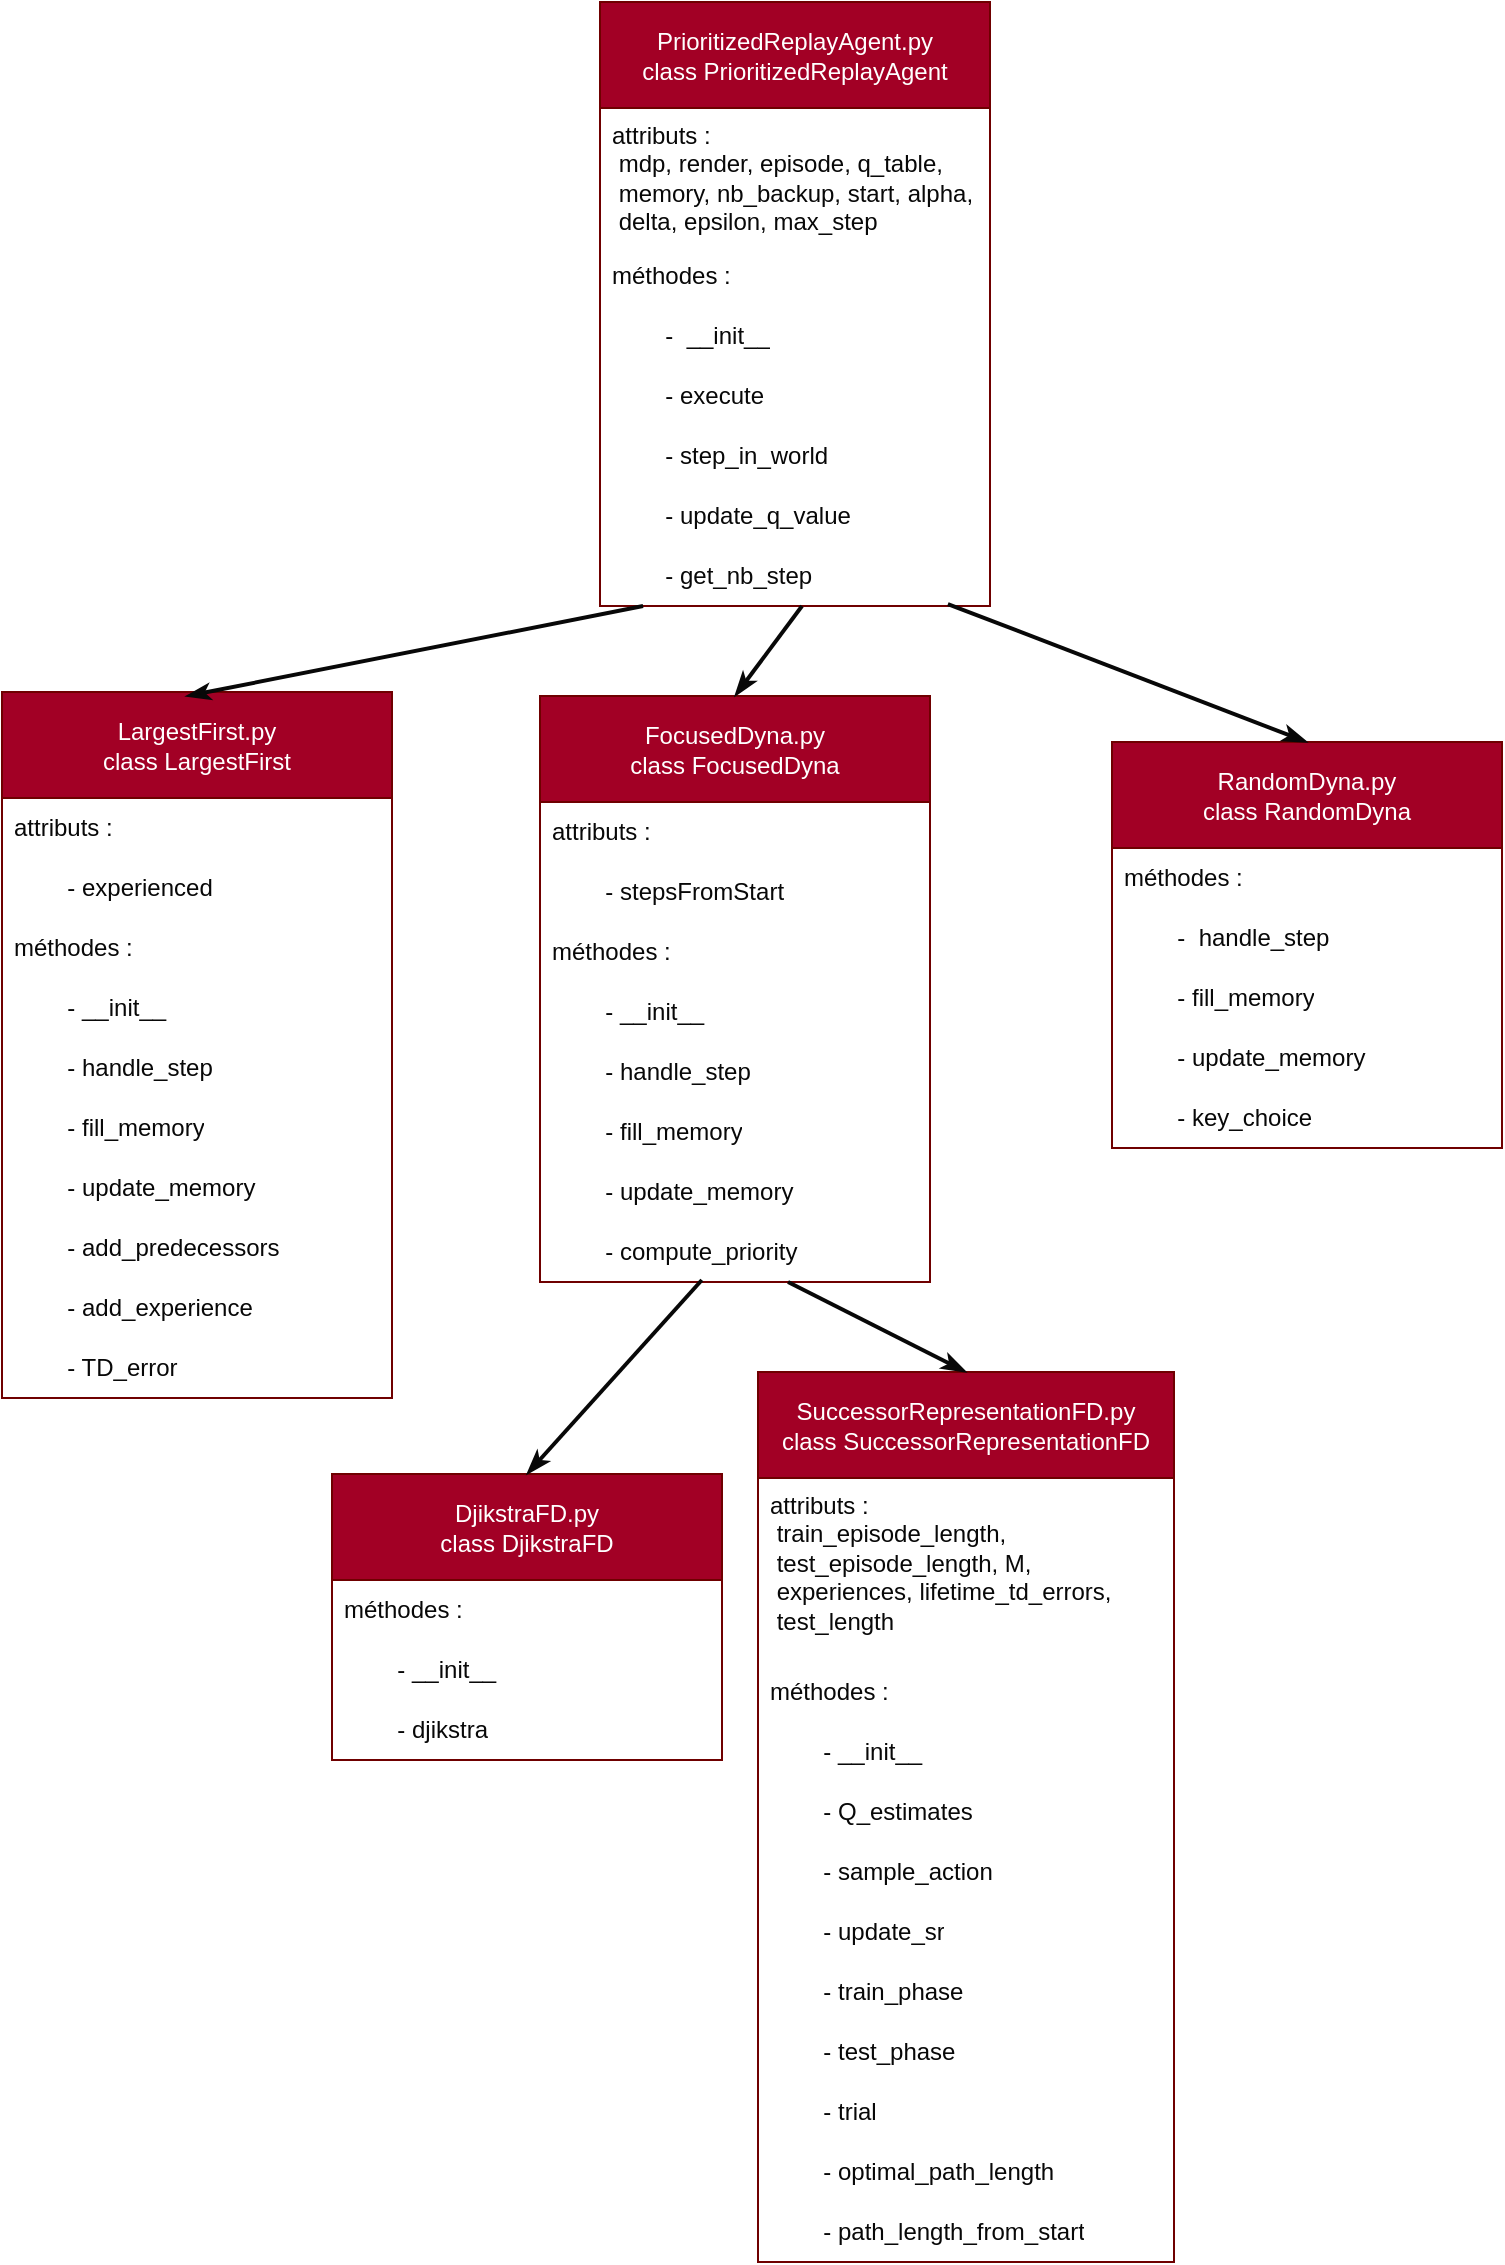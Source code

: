 <mxfile>
    <diagram id="KzLsvLs7h6JcaYx-dxt6" name="Page-1">
        <mxGraphModel dx="626" dy="893" grid="0" gridSize="10" guides="1" tooltips="1" connect="1" arrows="1" fold="1" page="1" pageScale="1" pageWidth="827" pageHeight="1169" background="#ffffff" math="0" shadow="0">
            <root>
                <mxCell id="0"/>
                <mxCell id="1" parent="0"/>
                <mxCell id="2" value="PrioritizedReplayAgent.py&lt;br&gt;class PrioritizedReplayAgent" style="swimlane;fontStyle=0;childLayout=stackLayout;horizontal=1;startSize=53;horizontalStack=0;resizeParent=1;resizeParentMax=0;resizeLast=0;collapsible=1;marginBottom=0;whiteSpace=wrap;html=1;fillColor=#a20025;fontColor=#ffffff;strokeColor=#6F0000;spacing=2;verticalAlign=middle;" parent="1" vertex="1">
                    <mxGeometry x="307" y="12" width="195" height="302" as="geometry"/>
                </mxCell>
                <mxCell id="32" value="&lt;font color=&quot;#080808&quot;&gt;&lt;span style=&quot;background-color: rgb(255, 255, 255);&quot;&gt;attributs :&lt;br&gt;&amp;nbsp;mdp,&amp;nbsp;render, episode,&amp;nbsp;q_table,&lt;br&gt;&amp;nbsp;memory, nb_backup, start, alpha,&amp;nbsp; &amp;nbsp;delta, epsilon, max_step&lt;br&gt;&lt;br&gt;&lt;br&gt;&lt;/span&gt;&lt;/font&gt;" style="text;strokeColor=none;fillColor=none;align=left;verticalAlign=top;spacingLeft=4;spacingRight=4;overflow=hidden;points=[[0,0.5],[1,0.5]];portConstraint=eastwest;rotatable=0;whiteSpace=wrap;html=1;" vertex="1" parent="2">
                    <mxGeometry y="53" width="195" height="69" as="geometry"/>
                </mxCell>
                <mxCell id="38" value="&lt;font color=&quot;#080808&quot;&gt;&lt;span style=&quot;background-color: rgb(255, 255, 255);&quot;&gt;méthodes :&lt;/span&gt;&lt;/font&gt;" style="text;strokeColor=none;fillColor=none;align=left;verticalAlign=middle;spacingLeft=4;spacingRight=4;overflow=hidden;points=[[0,0.5],[1,0.5]];portConstraint=eastwest;rotatable=0;whiteSpace=wrap;html=1;" vertex="1" parent="2">
                    <mxGeometry y="122" width="195" height="30" as="geometry"/>
                </mxCell>
                <mxCell id="45" value="&lt;span style=&quot;color: rgb(8, 8, 8); background-color: rgb(255, 255, 255);&quot;&gt;&lt;span style=&quot;white-space: pre;&quot;&gt;&#9;&lt;/span&gt;-&amp;nbsp; __init__&lt;/span&gt;" style="text;strokeColor=none;fillColor=none;align=left;verticalAlign=middle;spacingLeft=4;spacingRight=4;overflow=hidden;points=[[0,0.5],[1,0.5]];portConstraint=eastwest;rotatable=0;whiteSpace=wrap;html=1;" vertex="1" parent="2">
                    <mxGeometry y="152" width="195" height="30" as="geometry"/>
                </mxCell>
                <mxCell id="39" value="&lt;span style=&quot;border-color: rgb(0, 0, 0); color: rgb(8, 8, 8); font-family: Helvetica; font-size: 12px; font-style: normal; font-variant-ligatures: normal; font-variant-caps: normal; font-weight: 400; letter-spacing: normal; orphans: 2; text-align: left; text-indent: 0px; text-transform: none; widows: 2; word-spacing: 0px; -webkit-text-stroke-width: 0px; text-decoration-thickness: initial; text-decoration-style: initial; text-decoration-color: initial;&quot;&gt;&#9;&lt;/span&gt;&lt;span style=&quot;color: rgb(8, 8, 8); font-family: Helvetica; font-size: 12px; font-style: normal; font-variant-ligatures: normal; font-variant-caps: normal; font-weight: 400; letter-spacing: normal; orphans: 2; text-align: left; text-indent: 0px; text-transform: none; widows: 2; word-spacing: 0px; -webkit-text-stroke-width: 0px; background-color: rgb(255, 255, 255); text-decoration-thickness: initial; text-decoration-style: initial; text-decoration-color: initial; float: none; display: inline !important;&quot;&gt;&lt;span style=&quot;white-space: pre;&quot;&gt;&#9;&lt;/span&gt;- execute&lt;/span&gt;" style="text;strokeColor=none;fillColor=none;align=left;verticalAlign=middle;spacingLeft=4;spacingRight=4;overflow=hidden;points=[[0,0.5],[1,0.5]];portConstraint=eastwest;rotatable=0;whiteSpace=wrap;html=1;" vertex="1" parent="2">
                    <mxGeometry y="182" width="195" height="30" as="geometry"/>
                </mxCell>
                <mxCell id="40" value="&lt;span style=&quot;color: rgb(8, 8, 8);&quot;&gt;&#9;&lt;/span&gt;&lt;span style=&quot;color: rgb(8, 8, 8); background-color: rgb(255, 255, 255);&quot;&gt;&lt;span style=&quot;white-space: pre;&quot;&gt;&#9;&lt;/span&gt;- step_in_world&lt;/span&gt;" style="text;strokeColor=none;fillColor=none;align=left;verticalAlign=middle;spacingLeft=4;spacingRight=4;overflow=hidden;points=[[0,0.5],[1,0.5]];portConstraint=eastwest;rotatable=0;whiteSpace=wrap;html=1;" vertex="1" parent="2">
                    <mxGeometry y="212" width="195" height="30" as="geometry"/>
                </mxCell>
                <mxCell id="41" value="&lt;span style=&quot;border-color: rgb(0, 0, 0); color: rgb(8, 8, 8); font-family: Helvetica; font-size: 12px; font-style: normal; font-variant-ligatures: normal; font-variant-caps: normal; font-weight: 400; letter-spacing: normal; orphans: 2; text-align: left; text-indent: 0px; text-transform: none; widows: 2; word-spacing: 0px; -webkit-text-stroke-width: 0px; text-decoration-thickness: initial; text-decoration-style: initial; text-decoration-color: initial;&quot;&gt;&#9;&lt;/span&gt;&lt;span style=&quot;color: rgb(8, 8, 8); font-family: Helvetica; font-size: 12px; font-style: normal; font-variant-ligatures: normal; font-variant-caps: normal; font-weight: 400; letter-spacing: normal; orphans: 2; text-align: left; text-indent: 0px; text-transform: none; widows: 2; word-spacing: 0px; -webkit-text-stroke-width: 0px; background-color: rgb(255, 255, 255); text-decoration-thickness: initial; text-decoration-style: initial; text-decoration-color: initial; float: none; display: inline !important;&quot;&gt;&lt;span style=&quot;white-space: pre;&quot;&gt;&#9;&lt;/span&gt;- update_q_value&lt;/span&gt;" style="text;strokeColor=none;fillColor=none;align=left;verticalAlign=middle;spacingLeft=4;spacingRight=4;overflow=hidden;points=[[0,0.5],[1,0.5]];portConstraint=eastwest;rotatable=0;whiteSpace=wrap;html=1;" vertex="1" parent="2">
                    <mxGeometry y="242" width="195" height="30" as="geometry"/>
                </mxCell>
                <mxCell id="42" value="&lt;span style=&quot;color: rgb(8, 8, 8);&quot;&gt;&#9;&lt;/span&gt;&lt;span style=&quot;color: rgb(8, 8, 8); background-color: rgb(255, 255, 255);&quot;&gt;&lt;span style=&quot;white-space: pre;&quot;&gt;&#9;&lt;/span&gt;-&amp;nbsp;get_nb_step&lt;/span&gt;" style="text;strokeColor=none;fillColor=none;align=left;verticalAlign=middle;spacingLeft=4;spacingRight=4;overflow=hidden;points=[[0,0.5],[1,0.5]];portConstraint=eastwest;rotatable=0;whiteSpace=wrap;html=1;" vertex="1" parent="2">
                    <mxGeometry y="272" width="195" height="30" as="geometry"/>
                </mxCell>
                <mxCell id="14" value="LargestFirst.py&lt;br&gt;class LargestFirst" style="swimlane;fontStyle=0;childLayout=stackLayout;horizontal=1;startSize=53;horizontalStack=0;resizeParent=1;resizeParentMax=0;resizeLast=0;collapsible=1;marginBottom=0;whiteSpace=wrap;html=1;fillColor=#a20025;fontColor=#ffffff;strokeColor=#6F0000;" vertex="1" parent="1">
                    <mxGeometry x="8" y="357" width="195" height="353" as="geometry"/>
                </mxCell>
                <mxCell id="23" value="&lt;font color=&quot;#080808&quot;&gt;&lt;span style=&quot;background-color: rgb(255, 255, 255);&quot;&gt;attributs :&lt;/span&gt;&lt;/font&gt;" style="text;strokeColor=none;fillColor=none;align=left;verticalAlign=middle;spacingLeft=4;spacingRight=4;overflow=hidden;points=[[0,0.5],[1,0.5]];portConstraint=eastwest;rotatable=0;whiteSpace=wrap;html=1;" vertex="1" parent="14">
                    <mxGeometry y="53" width="195" height="30" as="geometry"/>
                </mxCell>
                <mxCell id="22" value="&lt;span style=&quot;color: rgb(8, 8, 8); background-color: rgb(255, 255, 255);&quot;&gt;&lt;span style=&quot;white-space: pre;&quot;&gt;&#9;&lt;/span&gt;- experienced&lt;/span&gt;" style="text;strokeColor=none;fillColor=none;align=left;verticalAlign=middle;spacingLeft=4;spacingRight=4;overflow=hidden;points=[[0,0.5],[1,0.5]];portConstraint=eastwest;rotatable=0;whiteSpace=wrap;html=1;" vertex="1" parent="14">
                    <mxGeometry y="83" width="195" height="30" as="geometry"/>
                </mxCell>
                <mxCell id="24" value="&lt;font color=&quot;#080808&quot;&gt;&lt;span style=&quot;background-color: rgb(255, 255, 255);&quot;&gt;méthodes :&lt;/span&gt;&lt;/font&gt;" style="text;strokeColor=none;fillColor=none;align=left;verticalAlign=middle;spacingLeft=4;spacingRight=4;overflow=hidden;points=[[0,0.5],[1,0.5]];portConstraint=eastwest;rotatable=0;whiteSpace=wrap;html=1;" vertex="1" parent="14">
                    <mxGeometry y="113" width="195" height="30" as="geometry"/>
                </mxCell>
                <mxCell id="15" value="&lt;font color=&quot;#080808&quot;&gt;&lt;span style=&quot;background-color: rgb(255, 255, 255);&quot;&gt;&lt;span style=&quot;white-space: pre;&quot;&gt;&#9;&lt;/span&gt;- __init__&lt;span style=&quot;white-space: pre;&quot;&gt;&#9;&lt;/span&gt;&lt;/span&gt;&lt;/font&gt;" style="text;strokeColor=none;fillColor=none;align=left;verticalAlign=middle;spacingLeft=4;spacingRight=4;overflow=hidden;points=[[0,0.5],[1,0.5]];portConstraint=eastwest;rotatable=0;whiteSpace=wrap;html=1;" vertex="1" parent="14">
                    <mxGeometry y="143" width="195" height="30" as="geometry"/>
                </mxCell>
                <mxCell id="16" value="&lt;span style=&quot;color: rgb(8, 8, 8); background-color: rgb(255, 255, 255);&quot;&gt;&lt;span style=&quot;white-space: pre;&quot;&gt;&#9;&lt;/span&gt;- handle_step&lt;/span&gt;" style="text;strokeColor=none;fillColor=none;align=left;verticalAlign=middle;spacingLeft=4;spacingRight=4;overflow=hidden;points=[[0,0.5],[1,0.5]];portConstraint=eastwest;rotatable=0;whiteSpace=wrap;html=1;" vertex="1" parent="14">
                    <mxGeometry y="173" width="195" height="30" as="geometry"/>
                </mxCell>
                <mxCell id="17" value="&lt;font style=&quot;background-color: rgb(255, 255, 255);&quot; color=&quot;#080808&quot;&gt;&lt;span style=&quot;white-space: pre;&quot;&gt;&#9;&lt;/span&gt;- fill_memory&lt;/font&gt;" style="text;strokeColor=none;fillColor=none;align=left;verticalAlign=middle;spacingLeft=4;spacingRight=4;overflow=hidden;points=[[0,0.5],[1,0.5]];portConstraint=eastwest;rotatable=0;whiteSpace=wrap;html=1;" vertex="1" parent="14">
                    <mxGeometry y="203" width="195" height="30" as="geometry"/>
                </mxCell>
                <mxCell id="18" value="&lt;span style=&quot;color: rgb(8, 8, 8); background-color: rgb(255, 255, 255);&quot;&gt;&lt;span style=&quot;white-space: pre;&quot;&gt;&#9;&lt;/span&gt;- update_memory&lt;/span&gt;" style="text;strokeColor=none;fillColor=none;align=left;verticalAlign=middle;spacingLeft=4;spacingRight=4;overflow=hidden;points=[[0,0.5],[1,0.5]];portConstraint=eastwest;rotatable=0;whiteSpace=wrap;html=1;" vertex="1" parent="14">
                    <mxGeometry y="233" width="195" height="30" as="geometry"/>
                </mxCell>
                <mxCell id="19" value="&lt;span style=&quot;color: rgb(8, 8, 8); background-color: rgb(255, 255, 255);&quot;&gt;&lt;span style=&quot;white-space: pre;&quot;&gt;&#9;&lt;/span&gt;- add_predecessors&lt;/span&gt;" style="text;strokeColor=none;fillColor=none;align=left;verticalAlign=middle;spacingLeft=4;spacingRight=4;overflow=hidden;points=[[0,0.5],[1,0.5]];portConstraint=eastwest;rotatable=0;whiteSpace=wrap;html=1;" vertex="1" parent="14">
                    <mxGeometry y="263" width="195" height="30" as="geometry"/>
                </mxCell>
                <mxCell id="20" value="&lt;span style=&quot;color: rgb(8, 8, 8); background-color: rgb(255, 255, 255);&quot;&gt;&lt;span style=&quot;white-space: pre;&quot;&gt;&#9;&lt;/span&gt;- add_experience&lt;/span&gt;" style="text;strokeColor=none;fillColor=none;align=left;verticalAlign=middle;spacingLeft=4;spacingRight=4;overflow=hidden;points=[[0,0.5],[1,0.5]];portConstraint=eastwest;rotatable=0;whiteSpace=wrap;html=1;" vertex="1" parent="14">
                    <mxGeometry y="293" width="195" height="30" as="geometry"/>
                </mxCell>
                <mxCell id="21" value="&lt;span style=&quot;color: rgb(8, 8, 8); background-color: rgb(255, 255, 255);&quot;&gt;&lt;span style=&quot;white-space: pre;&quot;&gt;&#9;&lt;/span&gt;- TD_error&lt;/span&gt;" style="text;strokeColor=none;fillColor=none;align=left;verticalAlign=middle;spacingLeft=4;spacingRight=4;overflow=hidden;points=[[0,0.5],[1,0.5]];portConstraint=eastwest;rotatable=0;whiteSpace=wrap;html=1;" vertex="1" parent="14">
                    <mxGeometry y="323" width="195" height="30" as="geometry"/>
                </mxCell>
                <mxCell id="46" value="" style="endArrow=classicThin;html=1;fontColor=#0000FF;entryX=0.472;entryY=0.006;entryDx=0;entryDy=0;entryPerimeter=0;strokeColor=#080808;endFill=1;strokeWidth=2;" edge="1" parent="1" source="42" target="14">
                    <mxGeometry width="50" height="50" relative="1" as="geometry">
                        <mxPoint x="308" y="378" as="sourcePoint"/>
                        <mxPoint x="358" y="328" as="targetPoint"/>
                    </mxGeometry>
                </mxCell>
                <mxCell id="47" value="FocusedDyna.py&lt;br&gt;class FocusedDyna" style="swimlane;fontStyle=0;childLayout=stackLayout;horizontal=1;startSize=53;horizontalStack=0;resizeParent=1;resizeParentMax=0;resizeLast=0;collapsible=1;marginBottom=0;whiteSpace=wrap;html=1;fillColor=#a20025;fontColor=#ffffff;strokeColor=#6F0000;" vertex="1" parent="1">
                    <mxGeometry x="277" y="359" width="195" height="293" as="geometry"/>
                </mxCell>
                <mxCell id="48" value="&lt;font color=&quot;#080808&quot;&gt;&lt;span style=&quot;background-color: rgb(255, 255, 255);&quot;&gt;attributs :&lt;/span&gt;&lt;/font&gt;" style="text;strokeColor=none;fillColor=none;align=left;verticalAlign=middle;spacingLeft=4;spacingRight=4;overflow=hidden;points=[[0,0.5],[1,0.5]];portConstraint=eastwest;rotatable=0;whiteSpace=wrap;html=1;" vertex="1" parent="47">
                    <mxGeometry y="53" width="195" height="30" as="geometry"/>
                </mxCell>
                <mxCell id="49" value="&lt;span style=&quot;color: rgb(8, 8, 8); background-color: rgb(255, 255, 255);&quot;&gt;&lt;span style=&quot;white-space: pre;&quot;&gt;&#9;&lt;/span&gt;- stepsFromStart&lt;/span&gt;" style="text;strokeColor=none;fillColor=none;align=left;verticalAlign=middle;spacingLeft=4;spacingRight=4;overflow=hidden;points=[[0,0.5],[1,0.5]];portConstraint=eastwest;rotatable=0;whiteSpace=wrap;html=1;" vertex="1" parent="47">
                    <mxGeometry y="83" width="195" height="30" as="geometry"/>
                </mxCell>
                <mxCell id="50" value="&lt;font color=&quot;#080808&quot;&gt;&lt;span style=&quot;background-color: rgb(255, 255, 255);&quot;&gt;méthodes :&lt;/span&gt;&lt;/font&gt;" style="text;strokeColor=none;fillColor=none;align=left;verticalAlign=middle;spacingLeft=4;spacingRight=4;overflow=hidden;points=[[0,0.5],[1,0.5]];portConstraint=eastwest;rotatable=0;whiteSpace=wrap;html=1;" vertex="1" parent="47">
                    <mxGeometry y="113" width="195" height="30" as="geometry"/>
                </mxCell>
                <mxCell id="51" value="&lt;font color=&quot;#080808&quot;&gt;&lt;span style=&quot;background-color: rgb(255, 255, 255);&quot;&gt;&lt;span style=&quot;white-space: pre;&quot;&gt;&#9;&lt;/span&gt;- __init__&lt;span style=&quot;white-space: pre;&quot;&gt;&#9;&lt;/span&gt;&lt;/span&gt;&lt;/font&gt;" style="text;strokeColor=none;fillColor=none;align=left;verticalAlign=middle;spacingLeft=4;spacingRight=4;overflow=hidden;points=[[0,0.5],[1,0.5]];portConstraint=eastwest;rotatable=0;whiteSpace=wrap;html=1;" vertex="1" parent="47">
                    <mxGeometry y="143" width="195" height="30" as="geometry"/>
                </mxCell>
                <mxCell id="52" value="&lt;span style=&quot;color: rgb(8, 8, 8); background-color: rgb(255, 255, 255);&quot;&gt;&lt;span style=&quot;white-space: pre;&quot;&gt;&#9;&lt;/span&gt;- handle_step&lt;/span&gt;" style="text;strokeColor=none;fillColor=none;align=left;verticalAlign=middle;spacingLeft=4;spacingRight=4;overflow=hidden;points=[[0,0.5],[1,0.5]];portConstraint=eastwest;rotatable=0;whiteSpace=wrap;html=1;" vertex="1" parent="47">
                    <mxGeometry y="173" width="195" height="30" as="geometry"/>
                </mxCell>
                <mxCell id="53" value="&lt;font style=&quot;background-color: rgb(255, 255, 255);&quot; color=&quot;#080808&quot;&gt;&lt;span style=&quot;white-space: pre;&quot;&gt;&#9;&lt;/span&gt;- fill_memory&lt;/font&gt;" style="text;strokeColor=none;fillColor=none;align=left;verticalAlign=middle;spacingLeft=4;spacingRight=4;overflow=hidden;points=[[0,0.5],[1,0.5]];portConstraint=eastwest;rotatable=0;whiteSpace=wrap;html=1;" vertex="1" parent="47">
                    <mxGeometry y="203" width="195" height="30" as="geometry"/>
                </mxCell>
                <mxCell id="54" value="&lt;span style=&quot;color: rgb(8, 8, 8); background-color: rgb(255, 255, 255);&quot;&gt;&lt;span style=&quot;white-space: pre;&quot;&gt;&#9;&lt;/span&gt;- update_memory&lt;/span&gt;" style="text;strokeColor=none;fillColor=none;align=left;verticalAlign=middle;spacingLeft=4;spacingRight=4;overflow=hidden;points=[[0,0.5],[1,0.5]];portConstraint=eastwest;rotatable=0;whiteSpace=wrap;html=1;" vertex="1" parent="47">
                    <mxGeometry y="233" width="195" height="30" as="geometry"/>
                </mxCell>
                <mxCell id="57" value="&lt;span style=&quot;color: rgb(8, 8, 8); background-color: rgb(255, 255, 255);&quot;&gt;&lt;span style=&quot;white-space: pre;&quot;&gt;&#9;&lt;/span&gt;- compute_priority&lt;/span&gt;" style="text;strokeColor=none;fillColor=none;align=left;verticalAlign=middle;spacingLeft=4;spacingRight=4;overflow=hidden;points=[[0,0.5],[1,0.5]];portConstraint=eastwest;rotatable=0;whiteSpace=wrap;html=1;" vertex="1" parent="47">
                    <mxGeometry y="263" width="195" height="30" as="geometry"/>
                </mxCell>
                <mxCell id="58" value="" style="endArrow=classicThin;html=1;fontColor=#0000FF;strokeColor=#080808;endFill=1;strokeWidth=2;exitX=0.518;exitY=1;exitDx=0;exitDy=0;exitPerimeter=0;entryX=0.5;entryY=0;entryDx=0;entryDy=0;" edge="1" parent="1" source="42" target="47">
                    <mxGeometry width="50" height="50" relative="1" as="geometry">
                        <mxPoint x="376.119" y="217" as="sourcePoint"/>
                        <mxPoint x="449" y="271" as="targetPoint"/>
                    </mxGeometry>
                </mxCell>
                <mxCell id="59" value="DjikstraFD.py&lt;br&gt;class DjikstraFD" style="swimlane;fontStyle=0;childLayout=stackLayout;horizontal=1;startSize=53;horizontalStack=0;resizeParent=1;resizeParentMax=0;resizeLast=0;collapsible=1;marginBottom=0;whiteSpace=wrap;html=1;fillColor=#a20025;fontColor=#ffffff;strokeColor=#6F0000;" vertex="1" parent="1">
                    <mxGeometry x="173" y="748" width="195" height="143" as="geometry"/>
                </mxCell>
                <mxCell id="62" value="&lt;font color=&quot;#080808&quot;&gt;&lt;span style=&quot;background-color: rgb(255, 255, 255);&quot;&gt;méthodes :&lt;/span&gt;&lt;/font&gt;" style="text;strokeColor=none;fillColor=none;align=left;verticalAlign=middle;spacingLeft=4;spacingRight=4;overflow=hidden;points=[[0,0.5],[1,0.5]];portConstraint=eastwest;rotatable=0;whiteSpace=wrap;html=1;" vertex="1" parent="59">
                    <mxGeometry y="53" width="195" height="30" as="geometry"/>
                </mxCell>
                <mxCell id="63" value="&lt;font color=&quot;#080808&quot;&gt;&lt;span style=&quot;background-color: rgb(255, 255, 255);&quot;&gt;&lt;span style=&quot;white-space: pre;&quot;&gt;&#9;&lt;/span&gt;- __init__&lt;span style=&quot;white-space: pre;&quot;&gt;&#9;&lt;/span&gt;&lt;/span&gt;&lt;/font&gt;" style="text;strokeColor=none;fillColor=none;align=left;verticalAlign=middle;spacingLeft=4;spacingRight=4;overflow=hidden;points=[[0,0.5],[1,0.5]];portConstraint=eastwest;rotatable=0;whiteSpace=wrap;html=1;" vertex="1" parent="59">
                    <mxGeometry y="83" width="195" height="30" as="geometry"/>
                </mxCell>
                <mxCell id="64" value="&lt;span style=&quot;color: rgb(8, 8, 8); background-color: rgb(255, 255, 255);&quot;&gt;&lt;span style=&quot;white-space: pre;&quot;&gt;&#9;&lt;/span&gt;- djikstra&lt;/span&gt;" style="text;strokeColor=none;fillColor=none;align=left;verticalAlign=middle;spacingLeft=4;spacingRight=4;overflow=hidden;points=[[0,0.5],[1,0.5]];portConstraint=eastwest;rotatable=0;whiteSpace=wrap;html=1;" vertex="1" parent="59">
                    <mxGeometry y="113" width="195" height="30" as="geometry"/>
                </mxCell>
                <mxCell id="68" value="" style="endArrow=classicThin;html=1;fontColor=#0000FF;strokeColor=#080808;endFill=1;strokeWidth=2;exitX=0.415;exitY=0.967;exitDx=0;exitDy=0;exitPerimeter=0;entryX=0.5;entryY=0;entryDx=0;entryDy=0;" edge="1" parent="1" source="57" target="59">
                    <mxGeometry width="50" height="50" relative="1" as="geometry">
                        <mxPoint x="362" y="557" as="sourcePoint"/>
                        <mxPoint x="512.49" y="649" as="targetPoint"/>
                    </mxGeometry>
                </mxCell>
                <mxCell id="69" value="SuccessorRepresentationFD.py&lt;br&gt;class SuccessorRepresentationFD" style="swimlane;fontStyle=0;childLayout=stackLayout;horizontal=1;startSize=53;horizontalStack=0;resizeParent=1;resizeParentMax=0;resizeLast=0;collapsible=1;marginBottom=0;whiteSpace=wrap;html=1;fillColor=#a20025;fontColor=#ffffff;strokeColor=#6F0000;" vertex="1" parent="1">
                    <mxGeometry x="386" y="697" width="208" height="445" as="geometry"/>
                </mxCell>
                <mxCell id="70" value="&lt;font color=&quot;#080808&quot;&gt;&lt;span style=&quot;background-color: rgb(255, 255, 255);&quot;&gt;attributs :&lt;br&gt;&amp;nbsp;train_episode_length,&amp;nbsp; &amp;nbsp; &amp;nbsp;test_episode_length, M,&amp;nbsp; &amp;nbsp;experiences, lifetime_td_errors,&amp;nbsp; &amp;nbsp;test_length&lt;br&gt;&lt;/span&gt;&lt;/font&gt;" style="text;strokeColor=none;fillColor=none;align=left;verticalAlign=top;spacingLeft=4;spacingRight=4;overflow=hidden;points=[[0,0.5],[1,0.5]];portConstraint=eastwest;rotatable=0;whiteSpace=wrap;html=1;" vertex="1" parent="69">
                    <mxGeometry y="53" width="208" height="92" as="geometry"/>
                </mxCell>
                <mxCell id="72" value="&lt;font color=&quot;#080808&quot;&gt;&lt;span style=&quot;background-color: rgb(255, 255, 255);&quot;&gt;méthodes :&lt;/span&gt;&lt;/font&gt;" style="text;strokeColor=none;fillColor=none;align=left;verticalAlign=middle;spacingLeft=4;spacingRight=4;overflow=hidden;points=[[0,0.5],[1,0.5]];portConstraint=eastwest;rotatable=0;whiteSpace=wrap;html=1;" vertex="1" parent="69">
                    <mxGeometry y="145" width="208" height="30" as="geometry"/>
                </mxCell>
                <mxCell id="73" value="&lt;font color=&quot;#080808&quot;&gt;&lt;span style=&quot;background-color: rgb(255, 255, 255);&quot;&gt;&lt;span style=&quot;white-space: pre;&quot;&gt;&#9;&lt;/span&gt;- __init__&lt;span style=&quot;white-space: pre;&quot;&gt;&#9;&lt;/span&gt;&lt;/span&gt;&lt;/font&gt;" style="text;strokeColor=none;fillColor=none;align=left;verticalAlign=middle;spacingLeft=4;spacingRight=4;overflow=hidden;points=[[0,0.5],[1,0.5]];portConstraint=eastwest;rotatable=0;whiteSpace=wrap;html=1;" vertex="1" parent="69">
                    <mxGeometry y="175" width="208" height="30" as="geometry"/>
                </mxCell>
                <mxCell id="74" value="&lt;span style=&quot;color: rgb(8, 8, 8); background-color: rgb(255, 255, 255);&quot;&gt;&lt;span style=&quot;white-space: pre;&quot;&gt;&#9;&lt;/span&gt;- Q_estimates&lt;/span&gt;" style="text;strokeColor=none;fillColor=none;align=left;verticalAlign=middle;spacingLeft=4;spacingRight=4;overflow=hidden;points=[[0,0.5],[1,0.5]];portConstraint=eastwest;rotatable=0;whiteSpace=wrap;html=1;" vertex="1" parent="69">
                    <mxGeometry y="205" width="208" height="30" as="geometry"/>
                </mxCell>
                <mxCell id="75" value="&lt;font style=&quot;background-color: rgb(255, 255, 255);&quot; color=&quot;#080808&quot;&gt;&lt;span style=&quot;white-space: pre;&quot;&gt;&#9;&lt;/span&gt;- sample_action&lt;/font&gt;" style="text;strokeColor=none;fillColor=none;align=left;verticalAlign=middle;spacingLeft=4;spacingRight=4;overflow=hidden;points=[[0,0.5],[1,0.5]];portConstraint=eastwest;rotatable=0;whiteSpace=wrap;html=1;" vertex="1" parent="69">
                    <mxGeometry y="235" width="208" height="30" as="geometry"/>
                </mxCell>
                <mxCell id="76" value="&lt;span style=&quot;color: rgb(8, 8, 8); background-color: rgb(255, 255, 255);&quot;&gt;&lt;span style=&quot;white-space: pre;&quot;&gt;&#9;&lt;/span&gt;- update_sr&lt;/span&gt;" style="text;strokeColor=none;fillColor=none;align=left;verticalAlign=middle;spacingLeft=4;spacingRight=4;overflow=hidden;points=[[0,0.5],[1,0.5]];portConstraint=eastwest;rotatable=0;whiteSpace=wrap;html=1;" vertex="1" parent="69">
                    <mxGeometry y="265" width="208" height="30" as="geometry"/>
                </mxCell>
                <mxCell id="77" value="&lt;span style=&quot;color: rgb(8, 8, 8); background-color: rgb(255, 255, 255);&quot;&gt;&lt;span style=&quot;white-space: pre;&quot;&gt;&#9;&lt;/span&gt;- train_phase&lt;/span&gt;" style="text;strokeColor=none;fillColor=none;align=left;verticalAlign=middle;spacingLeft=4;spacingRight=4;overflow=hidden;points=[[0,0.5],[1,0.5]];portConstraint=eastwest;rotatable=0;whiteSpace=wrap;html=1;" vertex="1" parent="69">
                    <mxGeometry y="295" width="208" height="30" as="geometry"/>
                </mxCell>
                <mxCell id="79" value="&lt;span style=&quot;color: rgb(8, 8, 8);&quot;&gt;&#9;&lt;/span&gt;&lt;span style=&quot;color: rgb(8, 8, 8); background-color: rgb(255, 255, 255);&quot;&gt;&lt;span style=&quot;white-space: pre;&quot;&gt;&#9;&lt;/span&gt;- test_phase&lt;/span&gt;" style="text;strokeColor=none;fillColor=none;align=left;verticalAlign=middle;spacingLeft=4;spacingRight=4;overflow=hidden;points=[[0,0.5],[1,0.5]];portConstraint=eastwest;rotatable=0;whiteSpace=wrap;html=1;" vertex="1" parent="69">
                    <mxGeometry y="325" width="208" height="30" as="geometry"/>
                </mxCell>
                <mxCell id="80" value="&lt;span style=&quot;border-color: rgb(0, 0, 0); color: rgb(8, 8, 8); font-family: Helvetica; font-size: 12px; font-style: normal; font-variant-ligatures: normal; font-variant-caps: normal; font-weight: 400; letter-spacing: normal; orphans: 2; text-align: left; text-indent: 0px; text-transform: none; widows: 2; word-spacing: 0px; -webkit-text-stroke-width: 0px; text-decoration-thickness: initial; text-decoration-style: initial; text-decoration-color: initial;&quot;&gt;&#9;&lt;/span&gt;&lt;span style=&quot;color: rgb(8, 8, 8); font-family: Helvetica; font-size: 12px; font-style: normal; font-variant-ligatures: normal; font-variant-caps: normal; font-weight: 400; letter-spacing: normal; orphans: 2; text-align: left; text-indent: 0px; text-transform: none; widows: 2; word-spacing: 0px; -webkit-text-stroke-width: 0px; background-color: rgb(255, 255, 255); text-decoration-thickness: initial; text-decoration-style: initial; text-decoration-color: initial; float: none; display: inline !important;&quot;&gt;&lt;span style=&quot;white-space: pre;&quot;&gt;&#9;&lt;/span&gt;- trial&lt;/span&gt;" style="text;strokeColor=none;fillColor=none;align=left;verticalAlign=middle;spacingLeft=4;spacingRight=4;overflow=hidden;points=[[0,0.5],[1,0.5]];portConstraint=eastwest;rotatable=0;whiteSpace=wrap;html=1;" vertex="1" parent="69">
                    <mxGeometry y="355" width="208" height="30" as="geometry"/>
                </mxCell>
                <mxCell id="81" value="&lt;span style=&quot;border-color: rgb(0, 0, 0); color: rgb(8, 8, 8); font-family: Helvetica; font-size: 12px; font-style: normal; font-variant-ligatures: normal; font-variant-caps: normal; font-weight: 400; letter-spacing: normal; orphans: 2; text-align: left; text-indent: 0px; text-transform: none; widows: 2; word-spacing: 0px; -webkit-text-stroke-width: 0px; text-decoration-thickness: initial; text-decoration-style: initial; text-decoration-color: initial;&quot;&gt;&#9;&lt;/span&gt;&lt;span style=&quot;color: rgb(8, 8, 8); font-family: Helvetica; font-size: 12px; font-style: normal; font-variant-ligatures: normal; font-variant-caps: normal; font-weight: 400; letter-spacing: normal; orphans: 2; text-align: left; text-indent: 0px; text-transform: none; widows: 2; word-spacing: 0px; -webkit-text-stroke-width: 0px; background-color: rgb(255, 255, 255); text-decoration-thickness: initial; text-decoration-style: initial; text-decoration-color: initial; float: none; display: inline !important;&quot;&gt;&lt;span style=&quot;white-space: pre;&quot;&gt;&#9;&lt;/span&gt;- optimal_path_length&lt;/span&gt;" style="text;strokeColor=none;fillColor=none;align=left;verticalAlign=middle;spacingLeft=4;spacingRight=4;overflow=hidden;points=[[0,0.5],[1,0.5]];portConstraint=eastwest;rotatable=0;whiteSpace=wrap;html=1;" vertex="1" parent="69">
                    <mxGeometry y="385" width="208" height="30" as="geometry"/>
                </mxCell>
                <mxCell id="83" value="&lt;span style=&quot;border-color: rgb(0, 0, 0); color: rgb(8, 8, 8); font-family: Helvetica; font-size: 12px; font-style: normal; font-variant-ligatures: normal; font-variant-caps: normal; font-weight: 400; letter-spacing: normal; orphans: 2; text-align: left; text-indent: 0px; text-transform: none; widows: 2; word-spacing: 0px; -webkit-text-stroke-width: 0px; text-decoration-thickness: initial; text-decoration-style: initial; text-decoration-color: initial;&quot;&gt;&#9;&lt;/span&gt;&lt;span style=&quot;color: rgb(8, 8, 8); font-family: Helvetica; font-size: 12px; font-style: normal; font-variant-ligatures: normal; font-variant-caps: normal; font-weight: 400; letter-spacing: normal; orphans: 2; text-align: left; text-indent: 0px; text-transform: none; widows: 2; word-spacing: 0px; -webkit-text-stroke-width: 0px; background-color: rgb(255, 255, 255); text-decoration-thickness: initial; text-decoration-style: initial; text-decoration-color: initial; float: none; display: inline !important;&quot;&gt;&lt;span style=&quot;white-space: pre;&quot;&gt;&#9;&lt;/span&gt;- path_length_from_start&lt;/span&gt;" style="text;strokeColor=none;fillColor=none;align=left;verticalAlign=middle;spacingLeft=4;spacingRight=4;overflow=hidden;points=[[0,0.5],[1,0.5]];portConstraint=eastwest;rotatable=0;whiteSpace=wrap;html=1;" vertex="1" parent="69">
                    <mxGeometry y="415" width="208" height="30" as="geometry"/>
                </mxCell>
                <mxCell id="78" value="" style="endArrow=classicThin;html=1;fontColor=#0000FF;strokeColor=#080808;endFill=1;strokeWidth=2;exitX=0.636;exitY=1;exitDx=0;exitDy=0;exitPerimeter=0;entryX=0.5;entryY=0;entryDx=0;entryDy=0;" edge="1" parent="1" source="57" target="69">
                    <mxGeometry width="50" height="50" relative="1" as="geometry">
                        <mxPoint x="541.925" y="601.01" as="sourcePoint"/>
                        <mxPoint x="618" y="663" as="targetPoint"/>
                    </mxGeometry>
                </mxCell>
                <mxCell id="84" value="RandomDyna.py&lt;br&gt;class RandomDyna" style="swimlane;fontStyle=0;childLayout=stackLayout;horizontal=1;startSize=53;horizontalStack=0;resizeParent=1;resizeParentMax=0;resizeLast=0;collapsible=1;marginBottom=0;whiteSpace=wrap;html=1;fillColor=#a20025;fontColor=#ffffff;strokeColor=#6F0000;spacing=2;verticalAlign=middle;" vertex="1" parent="1">
                    <mxGeometry x="563" y="382" width="195" height="203" as="geometry"/>
                </mxCell>
                <mxCell id="86" value="&lt;font color=&quot;#080808&quot;&gt;&lt;span style=&quot;background-color: rgb(255, 255, 255);&quot;&gt;méthodes :&lt;/span&gt;&lt;/font&gt;" style="text;strokeColor=none;fillColor=none;align=left;verticalAlign=middle;spacingLeft=4;spacingRight=4;overflow=hidden;points=[[0,0.5],[1,0.5]];portConstraint=eastwest;rotatable=0;whiteSpace=wrap;html=1;" vertex="1" parent="84">
                    <mxGeometry y="53" width="195" height="30" as="geometry"/>
                </mxCell>
                <mxCell id="87" value="&lt;span style=&quot;color: rgb(8, 8, 8); background-color: rgb(255, 255, 255);&quot;&gt;&lt;span style=&quot;white-space: pre;&quot;&gt;&#9;&lt;/span&gt;-&amp;nbsp; handle_step&lt;/span&gt;" style="text;strokeColor=none;fillColor=none;align=left;verticalAlign=middle;spacingLeft=4;spacingRight=4;overflow=hidden;points=[[0,0.5],[1,0.5]];portConstraint=eastwest;rotatable=0;whiteSpace=wrap;html=1;" vertex="1" parent="84">
                    <mxGeometry y="83" width="195" height="30" as="geometry"/>
                </mxCell>
                <mxCell id="88" value="&lt;span style=&quot;border-color: rgb(0, 0, 0); color: rgb(8, 8, 8); font-family: Helvetica; font-size: 12px; font-style: normal; font-variant-ligatures: normal; font-variant-caps: normal; font-weight: 400; letter-spacing: normal; orphans: 2; text-align: left; text-indent: 0px; text-transform: none; widows: 2; word-spacing: 0px; -webkit-text-stroke-width: 0px; text-decoration-thickness: initial; text-decoration-style: initial; text-decoration-color: initial;&quot;&gt;&#9;&lt;/span&gt;&lt;span style=&quot;color: rgb(8, 8, 8); font-family: Helvetica; font-size: 12px; font-style: normal; font-variant-ligatures: normal; font-variant-caps: normal; font-weight: 400; letter-spacing: normal; orphans: 2; text-align: left; text-indent: 0px; text-transform: none; widows: 2; word-spacing: 0px; -webkit-text-stroke-width: 0px; background-color: rgb(255, 255, 255); text-decoration-thickness: initial; text-decoration-style: initial; text-decoration-color: initial; float: none; display: inline !important;&quot;&gt;&lt;span style=&quot;white-space: pre;&quot;&gt;&#9;&lt;/span&gt;- fill_memory&lt;/span&gt;" style="text;strokeColor=none;fillColor=none;align=left;verticalAlign=middle;spacingLeft=4;spacingRight=4;overflow=hidden;points=[[0,0.5],[1,0.5]];portConstraint=eastwest;rotatable=0;whiteSpace=wrap;html=1;" vertex="1" parent="84">
                    <mxGeometry y="113" width="195" height="30" as="geometry"/>
                </mxCell>
                <mxCell id="89" value="&lt;span style=&quot;color: rgb(8, 8, 8);&quot;&gt;&#9;&lt;/span&gt;&lt;span style=&quot;color: rgb(8, 8, 8); background-color: rgb(255, 255, 255);&quot;&gt;&lt;span style=&quot;white-space: pre;&quot;&gt;&#9;&lt;/span&gt;- update_memory&lt;/span&gt;" style="text;strokeColor=none;fillColor=none;align=left;verticalAlign=middle;spacingLeft=4;spacingRight=4;overflow=hidden;points=[[0,0.5],[1,0.5]];portConstraint=eastwest;rotatable=0;whiteSpace=wrap;html=1;" vertex="1" parent="84">
                    <mxGeometry y="143" width="195" height="30" as="geometry"/>
                </mxCell>
                <mxCell id="90" value="&lt;span style=&quot;border-color: rgb(0, 0, 0); color: rgb(8, 8, 8); font-family: Helvetica; font-size: 12px; font-style: normal; font-variant-ligatures: normal; font-variant-caps: normal; font-weight: 400; letter-spacing: normal; orphans: 2; text-align: left; text-indent: 0px; text-transform: none; widows: 2; word-spacing: 0px; -webkit-text-stroke-width: 0px; text-decoration-thickness: initial; text-decoration-style: initial; text-decoration-color: initial;&quot;&gt;&#9;&lt;/span&gt;&lt;span style=&quot;color: rgb(8, 8, 8); font-family: Helvetica; font-size: 12px; font-style: normal; font-variant-ligatures: normal; font-variant-caps: normal; font-weight: 400; letter-spacing: normal; orphans: 2; text-align: left; text-indent: 0px; text-transform: none; widows: 2; word-spacing: 0px; -webkit-text-stroke-width: 0px; background-color: rgb(255, 255, 255); text-decoration-thickness: initial; text-decoration-style: initial; text-decoration-color: initial; float: none; display: inline !important;&quot;&gt;&lt;span style=&quot;white-space: pre;&quot;&gt;&#9;&lt;/span&gt;- key_choice&lt;/span&gt;" style="text;strokeColor=none;fillColor=none;align=left;verticalAlign=middle;spacingLeft=4;spacingRight=4;overflow=hidden;points=[[0,0.5],[1,0.5]];portConstraint=eastwest;rotatable=0;whiteSpace=wrap;html=1;" vertex="1" parent="84">
                    <mxGeometry y="173" width="195" height="30" as="geometry"/>
                </mxCell>
                <mxCell id="92" value="" style="endArrow=classicThin;html=1;fontColor=#0000FF;strokeColor=#080808;endFill=1;strokeWidth=2;exitX=0.892;exitY=0.967;exitDx=0;exitDy=0;exitPerimeter=0;entryX=0.5;entryY=0;entryDx=0;entryDy=0;" edge="1" parent="1" source="42" target="84">
                    <mxGeometry width="50" height="50" relative="1" as="geometry">
                        <mxPoint x="418.01" y="324" as="sourcePoint"/>
                        <mxPoint x="384.5" y="369" as="targetPoint"/>
                    </mxGeometry>
                </mxCell>
            </root>
        </mxGraphModel>
    </diagram>
</mxfile>